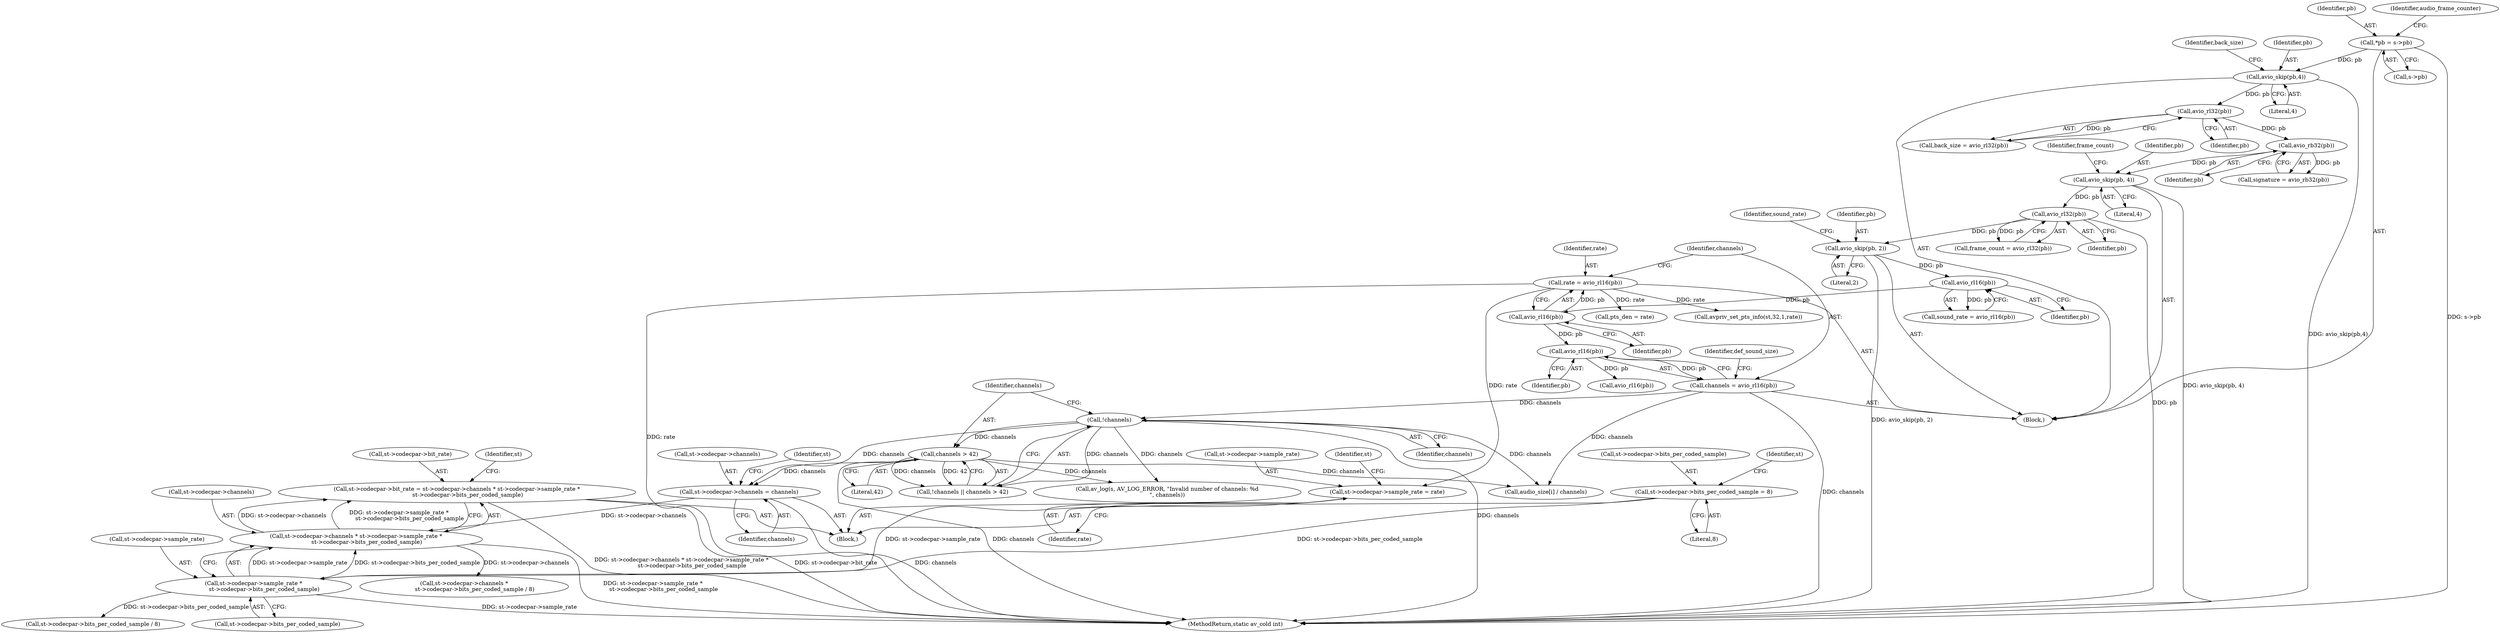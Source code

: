 digraph "0_FFmpeg_96f24d1bee7fe7bac08e2b7c74db1a046c9dc0de@integer" {
"1000376" [label="(Call,st->codecpar->bit_rate = st->codecpar->channels * st->codecpar->sample_rate *\n            st->codecpar->bits_per_coded_sample)"];
"1000382" [label="(Call,st->codecpar->channels * st->codecpar->sample_rate *\n            st->codecpar->bits_per_coded_sample)"];
"1000355" [label="(Call,st->codecpar->channels = channels)"];
"1000304" [label="(Call,!channels)"];
"1000206" [label="(Call,channels = avio_rl16(pb))"];
"1000208" [label="(Call,avio_rl16(pb))"];
"1000204" [label="(Call,avio_rl16(pb))"];
"1000200" [label="(Call,avio_rl16(pb))"];
"1000195" [label="(Call,avio_skip(pb, 2))"];
"1000178" [label="(Call,avio_rl32(pb))"];
"1000173" [label="(Call,avio_skip(pb, 4))"];
"1000171" [label="(Call,avio_rb32(pb))"];
"1000167" [label="(Call,avio_rl32(pb))"];
"1000162" [label="(Call,avio_skip(pb,4))"];
"1000116" [label="(Call,*pb = s->pb)"];
"1000306" [label="(Call,channels > 42)"];
"1000388" [label="(Call,st->codecpar->sample_rate *\n            st->codecpar->bits_per_coded_sample)"];
"1000369" [label="(Call,st->codecpar->sample_rate = rate)"];
"1000202" [label="(Call,rate = avio_rl16(pb))"];
"1000362" [label="(Call,st->codecpar->bits_per_coded_sample = 8)"];
"1000389" [label="(Call,st->codecpar->sample_rate)"];
"1000356" [label="(Call,st->codecpar->channels)"];
"1000167" [label="(Call,avio_rl32(pb))"];
"1000310" [label="(Call,av_log(s, AV_LOG_ERROR, \"Invalid number of channels: %d\n\", channels))"];
"1000590" [label="(Call,audio_size[i] / channels)"];
"1000173" [label="(Call,avio_skip(pb, 4))"];
"1000179" [label="(Identifier,pb)"];
"1000169" [label="(Call,signature = avio_rb32(pb))"];
"1000168" [label="(Identifier,pb)"];
"1000117" [label="(Identifier,pb)"];
"1000362" [label="(Call,st->codecpar->bits_per_coded_sample = 8)"];
"1000411" [label="(Call,st->codecpar->bits_per_coded_sample / 8)"];
"1000301" [label="(Block,)"];
"1000203" [label="(Identifier,rate)"];
"1000172" [label="(Identifier,pb)"];
"1000118" [label="(Call,s->pb)"];
"1000308" [label="(Literal,42)"];
"1000377" [label="(Call,st->codecpar->bit_rate)"];
"1000375" [label="(Identifier,rate)"];
"1000204" [label="(Call,avio_rl16(pb))"];
"1000175" [label="(Literal,4)"];
"1000307" [label="(Identifier,channels)"];
"1000383" [label="(Call,st->codecpar->channels)"];
"1000201" [label="(Identifier,pb)"];
"1000369" [label="(Call,st->codecpar->sample_rate = rate)"];
"1000198" [label="(Call,sound_rate = avio_rl16(pb))"];
"1000628" [label="(MethodReturn,static av_cold int)"];
"1000174" [label="(Identifier,pb)"];
"1000171" [label="(Call,avio_rb32(pb))"];
"1000163" [label="(Identifier,pb)"];
"1000162" [label="(Call,avio_skip(pb,4))"];
"1000125" [label="(Identifier,audio_frame_counter)"];
"1000320" [label="(Call,pts_den = rate)"];
"1000368" [label="(Literal,8)"];
"1000195" [label="(Call,avio_skip(pb, 2))"];
"1000376" [label="(Call,st->codecpar->bit_rate = st->codecpar->channels * st->codecpar->sample_rate *\n            st->codecpar->bits_per_coded_sample)"];
"1000303" [label="(Call,!channels || channels > 42)"];
"1000176" [label="(Call,frame_count = avio_rl32(pb))"];
"1000165" [label="(Call,back_size = avio_rl32(pb))"];
"1000166" [label="(Identifier,back_size)"];
"1000405" [label="(Call,st->codecpar->channels *\n            st->codecpar->bits_per_coded_sample / 8)"];
"1000370" [label="(Call,st->codecpar->sample_rate)"];
"1000206" [label="(Call,channels = avio_rl16(pb))"];
"1000402" [label="(Identifier,st)"];
"1000418" [label="(Call,avpriv_set_pts_info(st,32,1,rate))"];
"1000114" [label="(Block,)"];
"1000209" [label="(Identifier,pb)"];
"1000196" [label="(Identifier,pb)"];
"1000212" [label="(Call,avio_rl16(pb))"];
"1000394" [label="(Call,st->codecpar->bits_per_coded_sample)"];
"1000200" [label="(Call,avio_rl16(pb))"];
"1000177" [label="(Identifier,frame_count)"];
"1000304" [label="(Call,!channels)"];
"1000365" [label="(Identifier,st)"];
"1000202" [label="(Call,rate = avio_rl16(pb))"];
"1000305" [label="(Identifier,channels)"];
"1000379" [label="(Identifier,st)"];
"1000355" [label="(Call,st->codecpar->channels = channels)"];
"1000363" [label="(Call,st->codecpar->bits_per_coded_sample)"];
"1000372" [label="(Identifier,st)"];
"1000388" [label="(Call,st->codecpar->sample_rate *\n            st->codecpar->bits_per_coded_sample)"];
"1000382" [label="(Call,st->codecpar->channels * st->codecpar->sample_rate *\n            st->codecpar->bits_per_coded_sample)"];
"1000211" [label="(Identifier,def_sound_size)"];
"1000164" [label="(Literal,4)"];
"1000178" [label="(Call,avio_rl32(pb))"];
"1000205" [label="(Identifier,pb)"];
"1000116" [label="(Call,*pb = s->pb)"];
"1000208" [label="(Call,avio_rl16(pb))"];
"1000207" [label="(Identifier,channels)"];
"1000361" [label="(Identifier,channels)"];
"1000197" [label="(Literal,2)"];
"1000306" [label="(Call,channels > 42)"];
"1000199" [label="(Identifier,sound_rate)"];
"1000376" -> "1000301"  [label="AST: "];
"1000376" -> "1000382"  [label="CFG: "];
"1000377" -> "1000376"  [label="AST: "];
"1000382" -> "1000376"  [label="AST: "];
"1000402" -> "1000376"  [label="CFG: "];
"1000376" -> "1000628"  [label="DDG: st->codecpar->bit_rate"];
"1000376" -> "1000628"  [label="DDG: st->codecpar->channels * st->codecpar->sample_rate *\n            st->codecpar->bits_per_coded_sample"];
"1000382" -> "1000376"  [label="DDG: st->codecpar->channels"];
"1000382" -> "1000376"  [label="DDG: st->codecpar->sample_rate *\n            st->codecpar->bits_per_coded_sample"];
"1000382" -> "1000388"  [label="CFG: "];
"1000383" -> "1000382"  [label="AST: "];
"1000388" -> "1000382"  [label="AST: "];
"1000382" -> "1000628"  [label="DDG: st->codecpar->sample_rate *\n            st->codecpar->bits_per_coded_sample"];
"1000355" -> "1000382"  [label="DDG: st->codecpar->channels"];
"1000388" -> "1000382"  [label="DDG: st->codecpar->sample_rate"];
"1000388" -> "1000382"  [label="DDG: st->codecpar->bits_per_coded_sample"];
"1000382" -> "1000405"  [label="DDG: st->codecpar->channels"];
"1000355" -> "1000301"  [label="AST: "];
"1000355" -> "1000361"  [label="CFG: "];
"1000356" -> "1000355"  [label="AST: "];
"1000361" -> "1000355"  [label="AST: "];
"1000365" -> "1000355"  [label="CFG: "];
"1000355" -> "1000628"  [label="DDG: channels"];
"1000304" -> "1000355"  [label="DDG: channels"];
"1000306" -> "1000355"  [label="DDG: channels"];
"1000304" -> "1000303"  [label="AST: "];
"1000304" -> "1000305"  [label="CFG: "];
"1000305" -> "1000304"  [label="AST: "];
"1000307" -> "1000304"  [label="CFG: "];
"1000303" -> "1000304"  [label="CFG: "];
"1000304" -> "1000628"  [label="DDG: channels"];
"1000304" -> "1000303"  [label="DDG: channels"];
"1000206" -> "1000304"  [label="DDG: channels"];
"1000304" -> "1000306"  [label="DDG: channels"];
"1000304" -> "1000310"  [label="DDG: channels"];
"1000304" -> "1000590"  [label="DDG: channels"];
"1000206" -> "1000114"  [label="AST: "];
"1000206" -> "1000208"  [label="CFG: "];
"1000207" -> "1000206"  [label="AST: "];
"1000208" -> "1000206"  [label="AST: "];
"1000211" -> "1000206"  [label="CFG: "];
"1000206" -> "1000628"  [label="DDG: channels"];
"1000208" -> "1000206"  [label="DDG: pb"];
"1000206" -> "1000590"  [label="DDG: channels"];
"1000208" -> "1000209"  [label="CFG: "];
"1000209" -> "1000208"  [label="AST: "];
"1000204" -> "1000208"  [label="DDG: pb"];
"1000208" -> "1000212"  [label="DDG: pb"];
"1000204" -> "1000202"  [label="AST: "];
"1000204" -> "1000205"  [label="CFG: "];
"1000205" -> "1000204"  [label="AST: "];
"1000202" -> "1000204"  [label="CFG: "];
"1000204" -> "1000202"  [label="DDG: pb"];
"1000200" -> "1000204"  [label="DDG: pb"];
"1000200" -> "1000198"  [label="AST: "];
"1000200" -> "1000201"  [label="CFG: "];
"1000201" -> "1000200"  [label="AST: "];
"1000198" -> "1000200"  [label="CFG: "];
"1000200" -> "1000198"  [label="DDG: pb"];
"1000195" -> "1000200"  [label="DDG: pb"];
"1000195" -> "1000114"  [label="AST: "];
"1000195" -> "1000197"  [label="CFG: "];
"1000196" -> "1000195"  [label="AST: "];
"1000197" -> "1000195"  [label="AST: "];
"1000199" -> "1000195"  [label="CFG: "];
"1000195" -> "1000628"  [label="DDG: avio_skip(pb, 2)"];
"1000178" -> "1000195"  [label="DDG: pb"];
"1000178" -> "1000176"  [label="AST: "];
"1000178" -> "1000179"  [label="CFG: "];
"1000179" -> "1000178"  [label="AST: "];
"1000176" -> "1000178"  [label="CFG: "];
"1000178" -> "1000628"  [label="DDG: pb"];
"1000178" -> "1000176"  [label="DDG: pb"];
"1000173" -> "1000178"  [label="DDG: pb"];
"1000173" -> "1000114"  [label="AST: "];
"1000173" -> "1000175"  [label="CFG: "];
"1000174" -> "1000173"  [label="AST: "];
"1000175" -> "1000173"  [label="AST: "];
"1000177" -> "1000173"  [label="CFG: "];
"1000173" -> "1000628"  [label="DDG: avio_skip(pb, 4)"];
"1000171" -> "1000173"  [label="DDG: pb"];
"1000171" -> "1000169"  [label="AST: "];
"1000171" -> "1000172"  [label="CFG: "];
"1000172" -> "1000171"  [label="AST: "];
"1000169" -> "1000171"  [label="CFG: "];
"1000171" -> "1000169"  [label="DDG: pb"];
"1000167" -> "1000171"  [label="DDG: pb"];
"1000167" -> "1000165"  [label="AST: "];
"1000167" -> "1000168"  [label="CFG: "];
"1000168" -> "1000167"  [label="AST: "];
"1000165" -> "1000167"  [label="CFG: "];
"1000167" -> "1000165"  [label="DDG: pb"];
"1000162" -> "1000167"  [label="DDG: pb"];
"1000162" -> "1000114"  [label="AST: "];
"1000162" -> "1000164"  [label="CFG: "];
"1000163" -> "1000162"  [label="AST: "];
"1000164" -> "1000162"  [label="AST: "];
"1000166" -> "1000162"  [label="CFG: "];
"1000162" -> "1000628"  [label="DDG: avio_skip(pb,4)"];
"1000116" -> "1000162"  [label="DDG: pb"];
"1000116" -> "1000114"  [label="AST: "];
"1000116" -> "1000118"  [label="CFG: "];
"1000117" -> "1000116"  [label="AST: "];
"1000118" -> "1000116"  [label="AST: "];
"1000125" -> "1000116"  [label="CFG: "];
"1000116" -> "1000628"  [label="DDG: s->pb"];
"1000306" -> "1000303"  [label="AST: "];
"1000306" -> "1000308"  [label="CFG: "];
"1000307" -> "1000306"  [label="AST: "];
"1000308" -> "1000306"  [label="AST: "];
"1000303" -> "1000306"  [label="CFG: "];
"1000306" -> "1000628"  [label="DDG: channels"];
"1000306" -> "1000303"  [label="DDG: channels"];
"1000306" -> "1000303"  [label="DDG: 42"];
"1000306" -> "1000310"  [label="DDG: channels"];
"1000306" -> "1000590"  [label="DDG: channels"];
"1000388" -> "1000394"  [label="CFG: "];
"1000389" -> "1000388"  [label="AST: "];
"1000394" -> "1000388"  [label="AST: "];
"1000388" -> "1000628"  [label="DDG: st->codecpar->sample_rate"];
"1000369" -> "1000388"  [label="DDG: st->codecpar->sample_rate"];
"1000362" -> "1000388"  [label="DDG: st->codecpar->bits_per_coded_sample"];
"1000388" -> "1000411"  [label="DDG: st->codecpar->bits_per_coded_sample"];
"1000369" -> "1000301"  [label="AST: "];
"1000369" -> "1000375"  [label="CFG: "];
"1000370" -> "1000369"  [label="AST: "];
"1000375" -> "1000369"  [label="AST: "];
"1000379" -> "1000369"  [label="CFG: "];
"1000202" -> "1000369"  [label="DDG: rate"];
"1000202" -> "1000114"  [label="AST: "];
"1000203" -> "1000202"  [label="AST: "];
"1000207" -> "1000202"  [label="CFG: "];
"1000202" -> "1000628"  [label="DDG: rate"];
"1000202" -> "1000320"  [label="DDG: rate"];
"1000202" -> "1000418"  [label="DDG: rate"];
"1000362" -> "1000301"  [label="AST: "];
"1000362" -> "1000368"  [label="CFG: "];
"1000363" -> "1000362"  [label="AST: "];
"1000368" -> "1000362"  [label="AST: "];
"1000372" -> "1000362"  [label="CFG: "];
}
